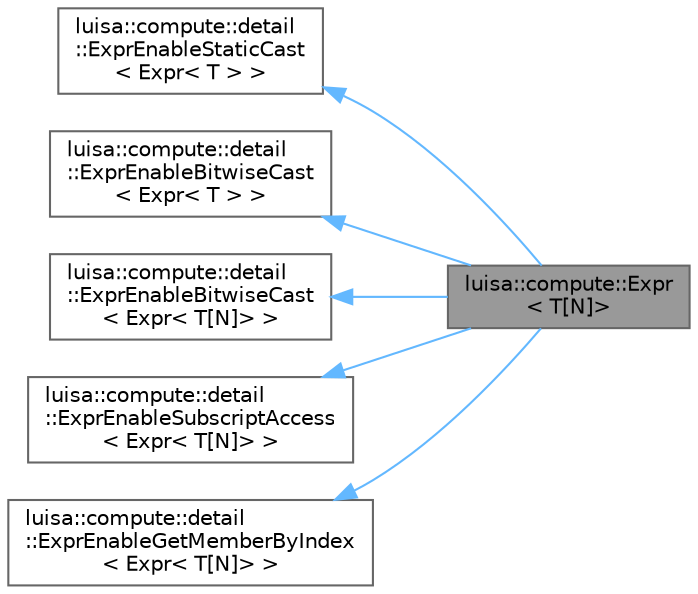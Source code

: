 digraph "luisa::compute::Expr&lt; T[N]&gt;"
{
 // LATEX_PDF_SIZE
  bgcolor="transparent";
  edge [fontname=Helvetica,fontsize=10,labelfontname=Helvetica,labelfontsize=10];
  node [fontname=Helvetica,fontsize=10,shape=box,height=0.2,width=0.4];
  rankdir="LR";
  Node1 [id="Node000001",label="luisa::compute::Expr\l\< T[N]\>",height=0.2,width=0.4,color="gray40", fillcolor="grey60", style="filled", fontcolor="black",tooltip="Class of Expr<T[N]>"];
  Node2 -> Node1 [id="edge6_Node000001_Node000002",dir="back",color="steelblue1",style="solid",tooltip=" "];
  Node2 [id="Node000002",label="luisa::compute::detail\l::ExprEnableStaticCast\l\< Expr\< T \> \>",height=0.2,width=0.4,color="gray40", fillcolor="white", style="filled",URL="$structluisa_1_1compute_1_1detail_1_1_expr_enable_static_cast.html",tooltip=" "];
  Node3 -> Node1 [id="edge7_Node000001_Node000003",dir="back",color="steelblue1",style="solid",tooltip=" "];
  Node3 [id="Node000003",label="luisa::compute::detail\l::ExprEnableBitwiseCast\l\< Expr\< T \> \>",height=0.2,width=0.4,color="gray40", fillcolor="white", style="filled",URL="$structluisa_1_1compute_1_1detail_1_1_expr_enable_bitwise_cast.html",tooltip=" "];
  Node4 -> Node1 [id="edge8_Node000001_Node000004",dir="back",color="steelblue1",style="solid",tooltip=" "];
  Node4 [id="Node000004",label="luisa::compute::detail\l::ExprEnableBitwiseCast\l\< Expr\< T[N]\> \>",height=0.2,width=0.4,color="gray40", fillcolor="white", style="filled",URL="$structluisa_1_1compute_1_1detail_1_1_expr_enable_bitwise_cast.html",tooltip=" "];
  Node5 -> Node1 [id="edge9_Node000001_Node000005",dir="back",color="steelblue1",style="solid",tooltip=" "];
  Node5 [id="Node000005",label="luisa::compute::detail\l::ExprEnableSubscriptAccess\l\< Expr\< T[N]\> \>",height=0.2,width=0.4,color="gray40", fillcolor="white", style="filled",URL="$structluisa_1_1compute_1_1detail_1_1_expr_enable_subscript_access.html",tooltip=" "];
  Node6 -> Node1 [id="edge10_Node000001_Node000006",dir="back",color="steelblue1",style="solid",tooltip=" "];
  Node6 [id="Node000006",label="luisa::compute::detail\l::ExprEnableGetMemberByIndex\l\< Expr\< T[N]\> \>",height=0.2,width=0.4,color="gray40", fillcolor="white", style="filled",URL="$structluisa_1_1compute_1_1detail_1_1_expr_enable_get_member_by_index.html",tooltip=" "];
}
